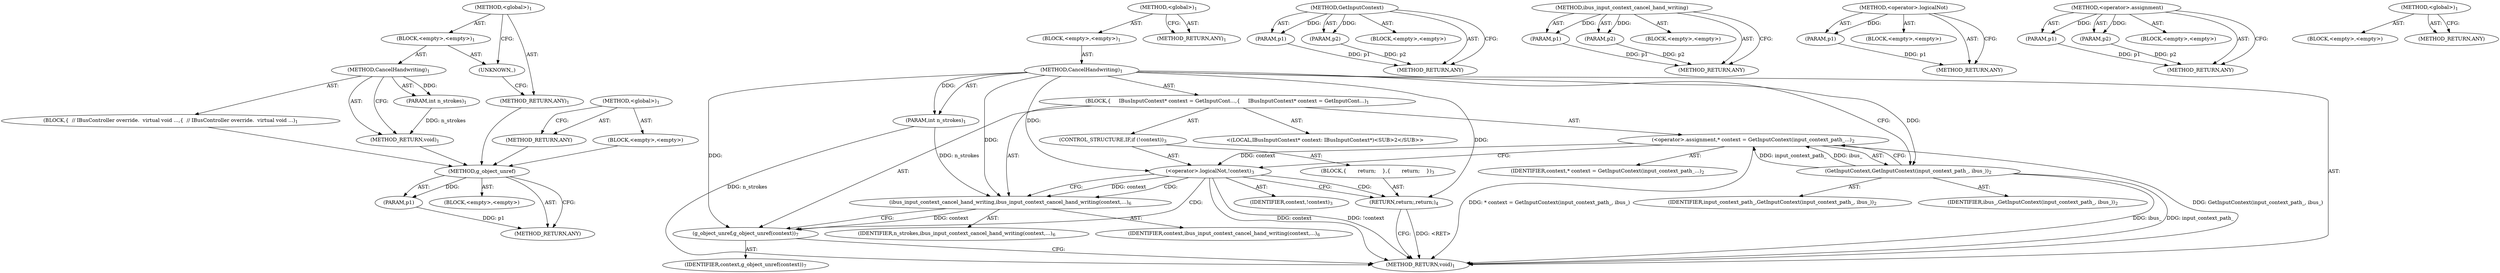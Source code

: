 digraph "&lt;global&gt;" {
vulnerable_65 [label=<(METHOD,g_object_unref)>];
vulnerable_66 [label=<(PARAM,p1)>];
vulnerable_67 [label=<(BLOCK,&lt;empty&gt;,&lt;empty&gt;)>];
vulnerable_68 [label=<(METHOD_RETURN,ANY)>];
vulnerable_6 [label=<(METHOD,&lt;global&gt;)<SUB>1</SUB>>];
vulnerable_7 [label=<(BLOCK,&lt;empty&gt;,&lt;empty&gt;)<SUB>1</SUB>>];
vulnerable_8 [label=<(METHOD,CancelHandwriting)<SUB>1</SUB>>];
vulnerable_9 [label=<(PARAM,int n_strokes)<SUB>1</SUB>>];
vulnerable_10 [label=<(BLOCK,{
     IBusInputContext* context = GetInputCont...,{
     IBusInputContext* context = GetInputCont...)<SUB>1</SUB>>];
vulnerable_11 [label="<(LOCAL,IBusInputContext* context: IBusInputContext*)<SUB>2</SUB>>"];
vulnerable_12 [label=<(&lt;operator&gt;.assignment,* context = GetInputContext(input_context_path_...)<SUB>2</SUB>>];
vulnerable_13 [label=<(IDENTIFIER,context,* context = GetInputContext(input_context_path_...)<SUB>2</SUB>>];
vulnerable_14 [label=<(GetInputContext,GetInputContext(input_context_path_, ibus_))<SUB>2</SUB>>];
vulnerable_15 [label=<(IDENTIFIER,input_context_path_,GetInputContext(input_context_path_, ibus_))<SUB>2</SUB>>];
vulnerable_16 [label=<(IDENTIFIER,ibus_,GetInputContext(input_context_path_, ibus_))<SUB>2</SUB>>];
vulnerable_17 [label=<(CONTROL_STRUCTURE,IF,if (!context))<SUB>3</SUB>>];
vulnerable_18 [label=<(&lt;operator&gt;.logicalNot,!context)<SUB>3</SUB>>];
vulnerable_19 [label=<(IDENTIFIER,context,!context)<SUB>3</SUB>>];
vulnerable_20 [label=<(BLOCK,{
       return;
    },{
       return;
    })<SUB>3</SUB>>];
vulnerable_21 [label=<(RETURN,return;,return;)<SUB>4</SUB>>];
vulnerable_22 [label=<(ibus_input_context_cancel_hand_writing,ibus_input_context_cancel_hand_writing(context,...)<SUB>6</SUB>>];
vulnerable_23 [label=<(IDENTIFIER,context,ibus_input_context_cancel_hand_writing(context,...)<SUB>6</SUB>>];
vulnerable_24 [label=<(IDENTIFIER,n_strokes,ibus_input_context_cancel_hand_writing(context,...)<SUB>6</SUB>>];
vulnerable_25 [label=<(g_object_unref,g_object_unref(context))<SUB>7</SUB>>];
vulnerable_26 [label=<(IDENTIFIER,context,g_object_unref(context))<SUB>7</SUB>>];
vulnerable_27 [label=<(METHOD_RETURN,void)<SUB>1</SUB>>];
vulnerable_29 [label=<(METHOD_RETURN,ANY)<SUB>1</SUB>>];
vulnerable_51 [label=<(METHOD,GetInputContext)>];
vulnerable_52 [label=<(PARAM,p1)>];
vulnerable_53 [label=<(PARAM,p2)>];
vulnerable_54 [label=<(BLOCK,&lt;empty&gt;,&lt;empty&gt;)>];
vulnerable_55 [label=<(METHOD_RETURN,ANY)>];
vulnerable_60 [label=<(METHOD,ibus_input_context_cancel_hand_writing)>];
vulnerable_61 [label=<(PARAM,p1)>];
vulnerable_62 [label=<(PARAM,p2)>];
vulnerable_63 [label=<(BLOCK,&lt;empty&gt;,&lt;empty&gt;)>];
vulnerable_64 [label=<(METHOD_RETURN,ANY)>];
vulnerable_56 [label=<(METHOD,&lt;operator&gt;.logicalNot)>];
vulnerable_57 [label=<(PARAM,p1)>];
vulnerable_58 [label=<(BLOCK,&lt;empty&gt;,&lt;empty&gt;)>];
vulnerable_59 [label=<(METHOD_RETURN,ANY)>];
vulnerable_46 [label=<(METHOD,&lt;operator&gt;.assignment)>];
vulnerable_47 [label=<(PARAM,p1)>];
vulnerable_48 [label=<(PARAM,p2)>];
vulnerable_49 [label=<(BLOCK,&lt;empty&gt;,&lt;empty&gt;)>];
vulnerable_50 [label=<(METHOD_RETURN,ANY)>];
vulnerable_40 [label=<(METHOD,&lt;global&gt;)<SUB>1</SUB>>];
vulnerable_41 [label=<(BLOCK,&lt;empty&gt;,&lt;empty&gt;)>];
vulnerable_42 [label=<(METHOD_RETURN,ANY)>];
fixed_6 [label=<(METHOD,&lt;global&gt;)<SUB>1</SUB>>];
fixed_7 [label=<(BLOCK,&lt;empty&gt;,&lt;empty&gt;)<SUB>1</SUB>>];
fixed_8 [label=<(METHOD,CancelHandwriting)<SUB>1</SUB>>];
fixed_9 [label=<(PARAM,int n_strokes)<SUB>1</SUB>>];
fixed_10 [label=<(BLOCK,{
  // IBusController override.
  virtual void ...,{
  // IBusController override.
  virtual void ...)<SUB>1</SUB>>];
fixed_11 [label=<(METHOD_RETURN,void)<SUB>1</SUB>>];
fixed_13 [label=<(UNKNOWN,,)>];
fixed_14 [label=<(METHOD_RETURN,ANY)<SUB>1</SUB>>];
fixed_23 [label=<(METHOD,&lt;global&gt;)<SUB>1</SUB>>];
fixed_24 [label=<(BLOCK,&lt;empty&gt;,&lt;empty&gt;)>];
fixed_25 [label=<(METHOD_RETURN,ANY)>];
vulnerable_65 -> vulnerable_66  [key=0, label="AST: "];
vulnerable_65 -> vulnerable_66  [key=1, label="DDG: "];
vulnerable_65 -> vulnerable_67  [key=0, label="AST: "];
vulnerable_65 -> vulnerable_68  [key=0, label="AST: "];
vulnerable_65 -> vulnerable_68  [key=1, label="CFG: "];
vulnerable_66 -> vulnerable_68  [key=0, label="DDG: p1"];
vulnerable_6 -> vulnerable_7  [key=0, label="AST: "];
vulnerable_6 -> vulnerable_29  [key=0, label="AST: "];
vulnerable_6 -> vulnerable_29  [key=1, label="CFG: "];
vulnerable_7 -> vulnerable_8  [key=0, label="AST: "];
vulnerable_8 -> vulnerable_9  [key=0, label="AST: "];
vulnerable_8 -> vulnerable_9  [key=1, label="DDG: "];
vulnerable_8 -> vulnerable_10  [key=0, label="AST: "];
vulnerable_8 -> vulnerable_27  [key=0, label="AST: "];
vulnerable_8 -> vulnerable_14  [key=0, label="CFG: "];
vulnerable_8 -> vulnerable_14  [key=1, label="DDG: "];
vulnerable_8 -> vulnerable_22  [key=0, label="DDG: "];
vulnerable_8 -> vulnerable_25  [key=0, label="DDG: "];
vulnerable_8 -> vulnerable_18  [key=0, label="DDG: "];
vulnerable_8 -> vulnerable_21  [key=0, label="DDG: "];
vulnerable_9 -> vulnerable_27  [key=0, label="DDG: n_strokes"];
vulnerable_9 -> vulnerable_22  [key=0, label="DDG: n_strokes"];
vulnerable_10 -> vulnerable_11  [key=0, label="AST: "];
vulnerable_10 -> vulnerable_12  [key=0, label="AST: "];
vulnerable_10 -> vulnerable_17  [key=0, label="AST: "];
vulnerable_10 -> vulnerable_22  [key=0, label="AST: "];
vulnerable_10 -> vulnerable_25  [key=0, label="AST: "];
vulnerable_12 -> vulnerable_13  [key=0, label="AST: "];
vulnerable_12 -> vulnerable_14  [key=0, label="AST: "];
vulnerable_12 -> vulnerable_18  [key=0, label="CFG: "];
vulnerable_12 -> vulnerable_18  [key=1, label="DDG: context"];
vulnerable_12 -> vulnerable_27  [key=0, label="DDG: GetInputContext(input_context_path_, ibus_)"];
vulnerable_12 -> vulnerable_27  [key=1, label="DDG: * context = GetInputContext(input_context_path_, ibus_)"];
vulnerable_14 -> vulnerable_15  [key=0, label="AST: "];
vulnerable_14 -> vulnerable_16  [key=0, label="AST: "];
vulnerable_14 -> vulnerable_12  [key=0, label="CFG: "];
vulnerable_14 -> vulnerable_12  [key=1, label="DDG: input_context_path_"];
vulnerable_14 -> vulnerable_12  [key=2, label="DDG: ibus_"];
vulnerable_14 -> vulnerable_27  [key=0, label="DDG: ibus_"];
vulnerable_14 -> vulnerable_27  [key=1, label="DDG: input_context_path_"];
vulnerable_17 -> vulnerable_18  [key=0, label="AST: "];
vulnerable_17 -> vulnerable_20  [key=0, label="AST: "];
vulnerable_18 -> vulnerable_19  [key=0, label="AST: "];
vulnerable_18 -> vulnerable_21  [key=0, label="CFG: "];
vulnerable_18 -> vulnerable_21  [key=1, label="CDG: "];
vulnerable_18 -> vulnerable_22  [key=0, label="CFG: "];
vulnerable_18 -> vulnerable_22  [key=1, label="DDG: context"];
vulnerable_18 -> vulnerable_22  [key=2, label="CDG: "];
vulnerable_18 -> vulnerable_27  [key=0, label="DDG: context"];
vulnerable_18 -> vulnerable_27  [key=1, label="DDG: !context"];
vulnerable_18 -> vulnerable_25  [key=0, label="CDG: "];
vulnerable_20 -> vulnerable_21  [key=0, label="AST: "];
vulnerable_21 -> vulnerable_27  [key=0, label="CFG: "];
vulnerable_21 -> vulnerable_27  [key=1, label="DDG: &lt;RET&gt;"];
vulnerable_22 -> vulnerable_23  [key=0, label="AST: "];
vulnerable_22 -> vulnerable_24  [key=0, label="AST: "];
vulnerable_22 -> vulnerable_25  [key=0, label="CFG: "];
vulnerable_22 -> vulnerable_25  [key=1, label="DDG: context"];
vulnerable_25 -> vulnerable_26  [key=0, label="AST: "];
vulnerable_25 -> vulnerable_27  [key=0, label="CFG: "];
vulnerable_51 -> vulnerable_52  [key=0, label="AST: "];
vulnerable_51 -> vulnerable_52  [key=1, label="DDG: "];
vulnerable_51 -> vulnerable_54  [key=0, label="AST: "];
vulnerable_51 -> vulnerable_53  [key=0, label="AST: "];
vulnerable_51 -> vulnerable_53  [key=1, label="DDG: "];
vulnerable_51 -> vulnerable_55  [key=0, label="AST: "];
vulnerable_51 -> vulnerable_55  [key=1, label="CFG: "];
vulnerable_52 -> vulnerable_55  [key=0, label="DDG: p1"];
vulnerable_53 -> vulnerable_55  [key=0, label="DDG: p2"];
vulnerable_60 -> vulnerable_61  [key=0, label="AST: "];
vulnerable_60 -> vulnerable_61  [key=1, label="DDG: "];
vulnerable_60 -> vulnerable_63  [key=0, label="AST: "];
vulnerable_60 -> vulnerable_62  [key=0, label="AST: "];
vulnerable_60 -> vulnerable_62  [key=1, label="DDG: "];
vulnerable_60 -> vulnerable_64  [key=0, label="AST: "];
vulnerable_60 -> vulnerable_64  [key=1, label="CFG: "];
vulnerable_61 -> vulnerable_64  [key=0, label="DDG: p1"];
vulnerable_62 -> vulnerable_64  [key=0, label="DDG: p2"];
vulnerable_56 -> vulnerable_57  [key=0, label="AST: "];
vulnerable_56 -> vulnerable_57  [key=1, label="DDG: "];
vulnerable_56 -> vulnerable_58  [key=0, label="AST: "];
vulnerable_56 -> vulnerable_59  [key=0, label="AST: "];
vulnerable_56 -> vulnerable_59  [key=1, label="CFG: "];
vulnerable_57 -> vulnerable_59  [key=0, label="DDG: p1"];
vulnerable_46 -> vulnerable_47  [key=0, label="AST: "];
vulnerable_46 -> vulnerable_47  [key=1, label="DDG: "];
vulnerable_46 -> vulnerable_49  [key=0, label="AST: "];
vulnerable_46 -> vulnerable_48  [key=0, label="AST: "];
vulnerable_46 -> vulnerable_48  [key=1, label="DDG: "];
vulnerable_46 -> vulnerable_50  [key=0, label="AST: "];
vulnerable_46 -> vulnerable_50  [key=1, label="CFG: "];
vulnerable_47 -> vulnerable_50  [key=0, label="DDG: p1"];
vulnerable_48 -> vulnerable_50  [key=0, label="DDG: p2"];
vulnerable_40 -> vulnerable_41  [key=0, label="AST: "];
vulnerable_40 -> vulnerable_42  [key=0, label="AST: "];
vulnerable_40 -> vulnerable_42  [key=1, label="CFG: "];
fixed_6 -> fixed_7  [key=0, label="AST: "];
fixed_6 -> fixed_14  [key=0, label="AST: "];
fixed_6 -> fixed_13  [key=0, label="CFG: "];
fixed_7 -> fixed_8  [key=0, label="AST: "];
fixed_7 -> fixed_13  [key=0, label="AST: "];
fixed_8 -> fixed_9  [key=0, label="AST: "];
fixed_8 -> fixed_9  [key=1, label="DDG: "];
fixed_8 -> fixed_10  [key=0, label="AST: "];
fixed_8 -> fixed_11  [key=0, label="AST: "];
fixed_8 -> fixed_11  [key=1, label="CFG: "];
fixed_9 -> fixed_11  [key=0, label="DDG: n_strokes"];
fixed_10 -> vulnerable_65  [key=0];
fixed_11 -> vulnerable_65  [key=0];
fixed_13 -> fixed_14  [key=0, label="CFG: "];
fixed_14 -> vulnerable_65  [key=0];
fixed_23 -> fixed_24  [key=0, label="AST: "];
fixed_23 -> fixed_25  [key=0, label="AST: "];
fixed_23 -> fixed_25  [key=1, label="CFG: "];
fixed_24 -> vulnerable_65  [key=0];
fixed_25 -> vulnerable_65  [key=0];
}
